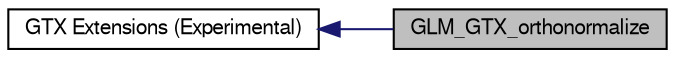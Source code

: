 digraph structs
{
  bgcolor="transparent";
  edge [fontname="FreeSans",fontsize=8,labelfontname="FreeSans",labelfontsize=8];
  node [fontname="FreeSans",fontsize=10,shape=record];
  rankdir=LR;
  Node1 [label="GTX Extensions (Experimental)",height=0.2,width=0.4,color="black",URL="$group__gtx.html",tooltip="Functions and types that the GLSL specification doesn&#39;t define, but useful to..."];
  Node0 [label="GLM_GTX_orthonormalize",height=0.2,width=0.4,color="black", fillcolor="grey75", style="filled" fontcolor="black"];
  Node1->Node0 [shape=plaintext, color="midnightblue", dir="back", style="solid"];
}
